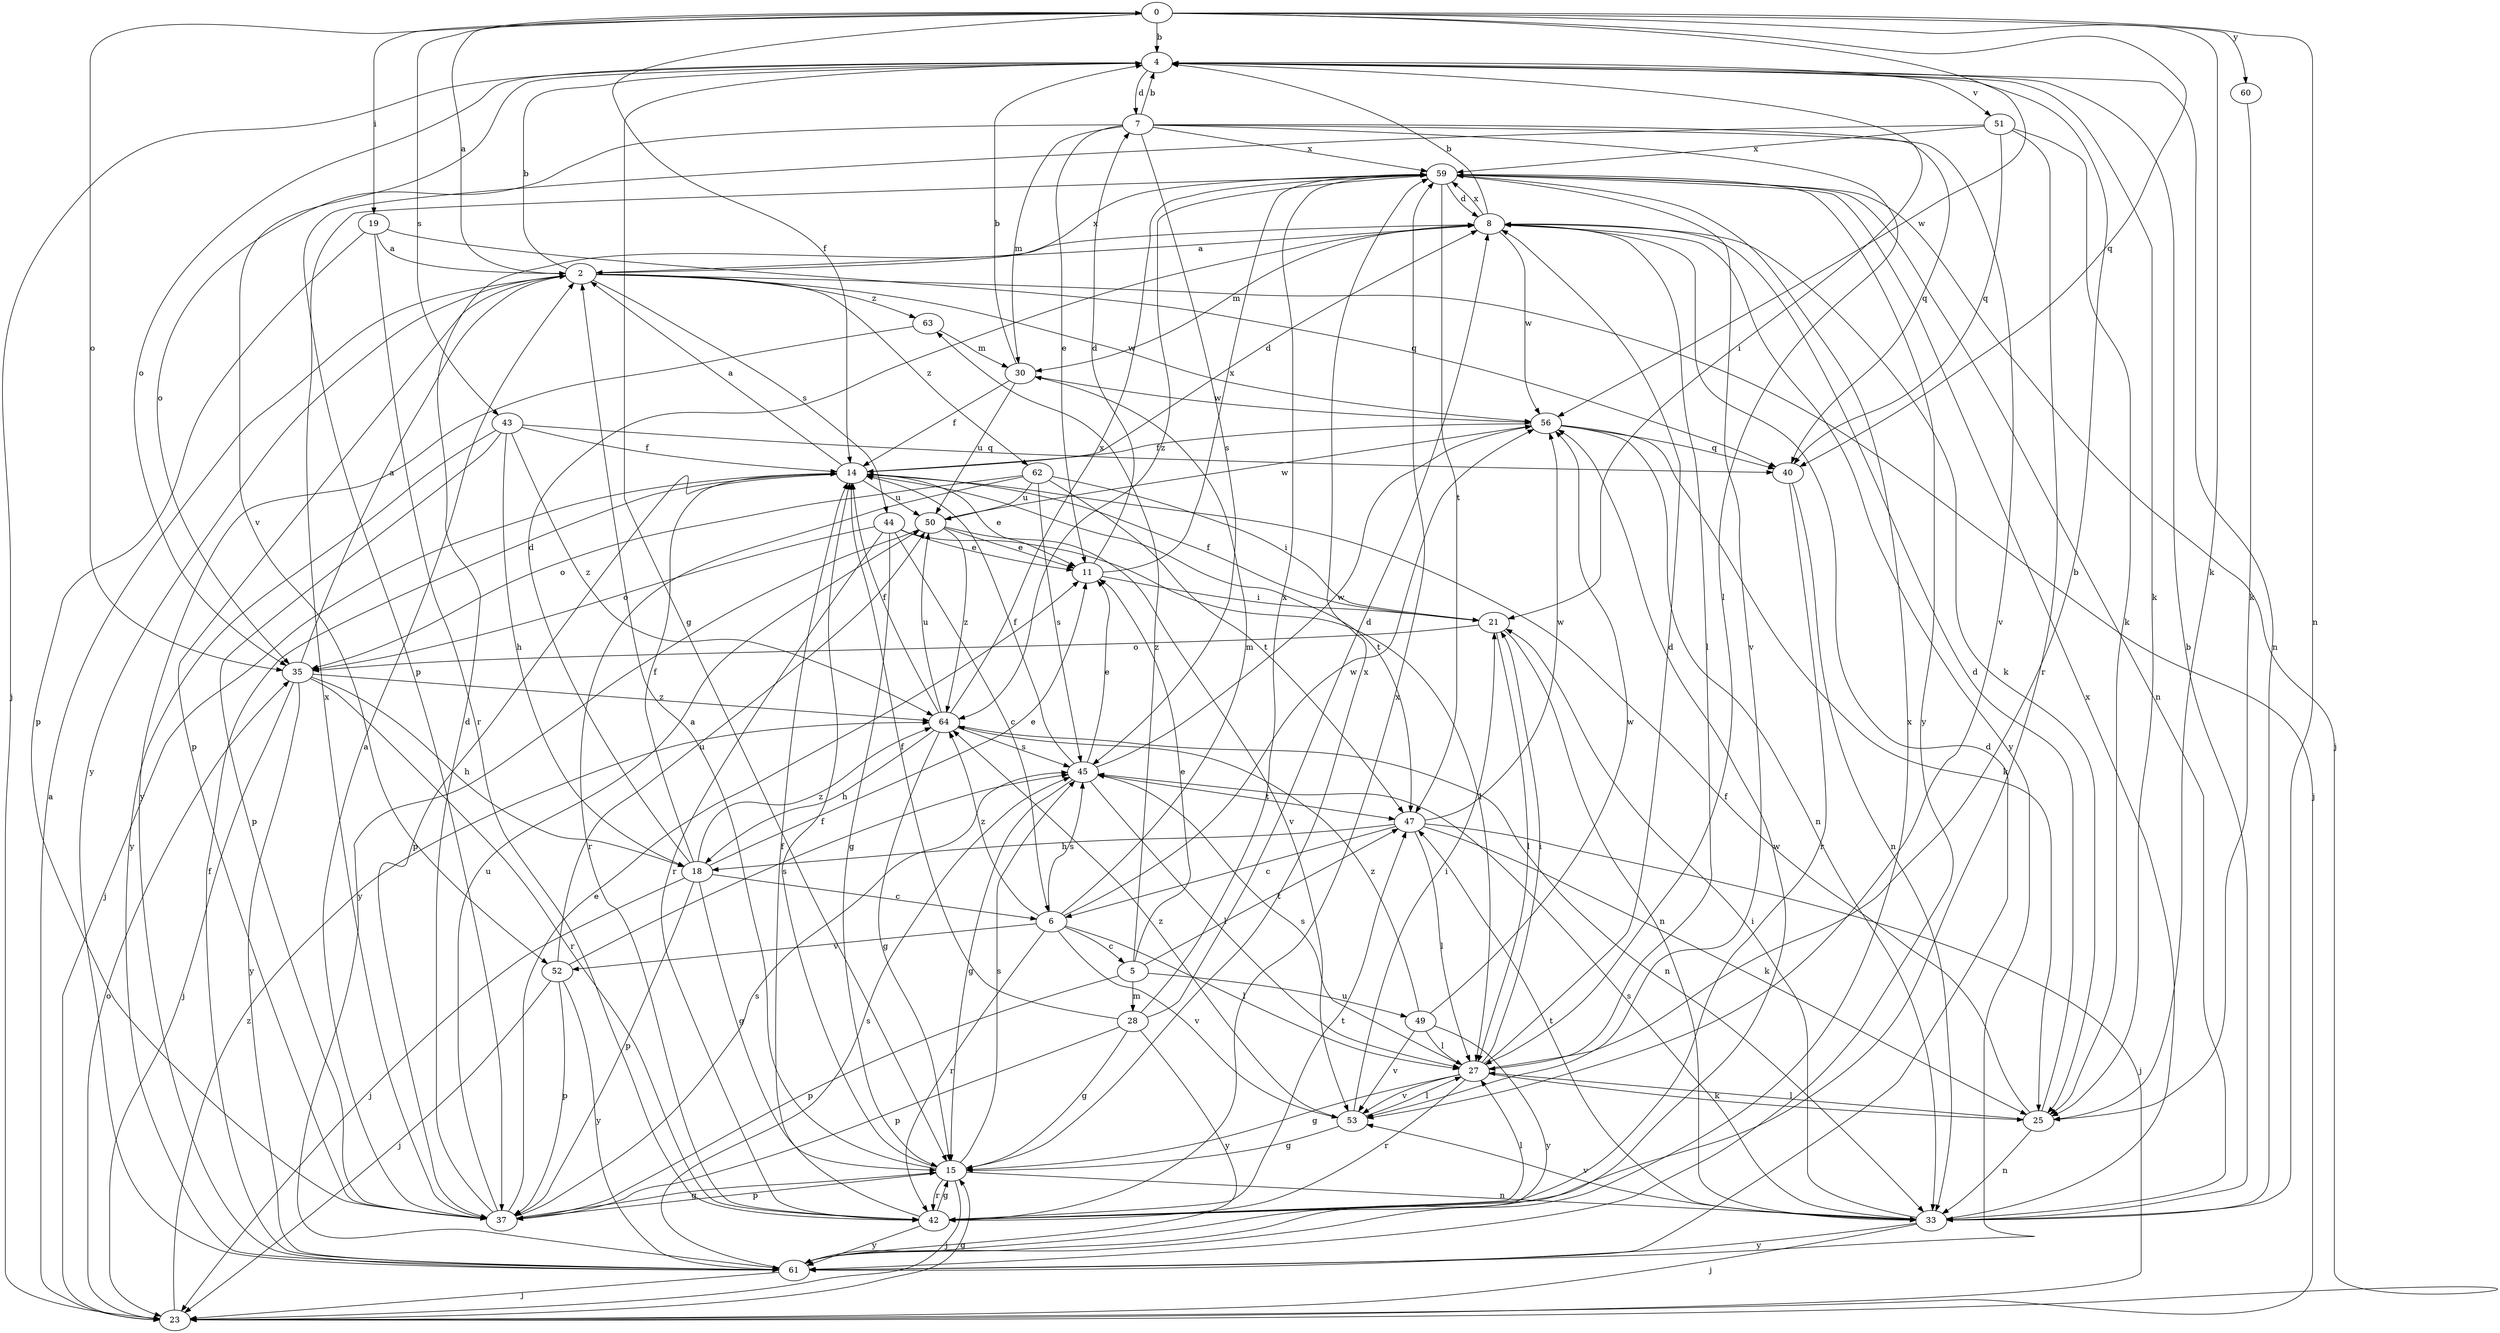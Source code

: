 strict digraph  {
0;
2;
4;
5;
6;
7;
8;
11;
14;
15;
18;
19;
21;
23;
25;
27;
28;
30;
33;
35;
37;
40;
42;
43;
44;
45;
47;
49;
50;
51;
52;
53;
56;
59;
60;
61;
62;
63;
64;
0 -> 4  [label=b];
0 -> 14  [label=f];
0 -> 19  [label=i];
0 -> 25  [label=k];
0 -> 33  [label=n];
0 -> 35  [label=o];
0 -> 40  [label=q];
0 -> 43  [label=s];
0 -> 56  [label=w];
0 -> 60  [label=y];
2 -> 0  [label=a];
2 -> 4  [label=b];
2 -> 23  [label=j];
2 -> 37  [label=p];
2 -> 44  [label=s];
2 -> 56  [label=w];
2 -> 59  [label=x];
2 -> 61  [label=y];
2 -> 62  [label=z];
2 -> 63  [label=z];
4 -> 7  [label=d];
4 -> 15  [label=g];
4 -> 21  [label=i];
4 -> 23  [label=j];
4 -> 25  [label=k];
4 -> 33  [label=n];
4 -> 35  [label=o];
4 -> 51  [label=v];
4 -> 52  [label=v];
5 -> 11  [label=e];
5 -> 28  [label=m];
5 -> 37  [label=p];
5 -> 47  [label=t];
5 -> 49  [label=u];
5 -> 63  [label=z];
6 -> 5  [label=c];
6 -> 27  [label=l];
6 -> 30  [label=m];
6 -> 42  [label=r];
6 -> 45  [label=s];
6 -> 52  [label=v];
6 -> 53  [label=v];
6 -> 56  [label=w];
6 -> 64  [label=z];
7 -> 4  [label=b];
7 -> 11  [label=e];
7 -> 27  [label=l];
7 -> 30  [label=m];
7 -> 35  [label=o];
7 -> 40  [label=q];
7 -> 45  [label=s];
7 -> 53  [label=v];
7 -> 59  [label=x];
8 -> 2  [label=a];
8 -> 4  [label=b];
8 -> 25  [label=k];
8 -> 27  [label=l];
8 -> 30  [label=m];
8 -> 56  [label=w];
8 -> 59  [label=x];
8 -> 61  [label=y];
11 -> 7  [label=d];
11 -> 21  [label=i];
11 -> 59  [label=x];
14 -> 2  [label=a];
14 -> 8  [label=d];
14 -> 11  [label=e];
14 -> 23  [label=j];
14 -> 37  [label=p];
14 -> 47  [label=t];
14 -> 50  [label=u];
15 -> 2  [label=a];
15 -> 14  [label=f];
15 -> 23  [label=j];
15 -> 33  [label=n];
15 -> 37  [label=p];
15 -> 42  [label=r];
15 -> 45  [label=s];
15 -> 59  [label=x];
18 -> 6  [label=c];
18 -> 8  [label=d];
18 -> 11  [label=e];
18 -> 14  [label=f];
18 -> 15  [label=g];
18 -> 23  [label=j];
18 -> 37  [label=p];
18 -> 64  [label=z];
19 -> 2  [label=a];
19 -> 37  [label=p];
19 -> 40  [label=q];
19 -> 42  [label=r];
21 -> 14  [label=f];
21 -> 27  [label=l];
21 -> 33  [label=n];
21 -> 35  [label=o];
23 -> 2  [label=a];
23 -> 15  [label=g];
23 -> 35  [label=o];
23 -> 64  [label=z];
25 -> 8  [label=d];
25 -> 14  [label=f];
25 -> 27  [label=l];
25 -> 33  [label=n];
27 -> 4  [label=b];
27 -> 8  [label=d];
27 -> 15  [label=g];
27 -> 21  [label=i];
27 -> 25  [label=k];
27 -> 42  [label=r];
27 -> 45  [label=s];
27 -> 53  [label=v];
28 -> 8  [label=d];
28 -> 14  [label=f];
28 -> 15  [label=g];
28 -> 37  [label=p];
28 -> 59  [label=x];
28 -> 61  [label=y];
30 -> 4  [label=b];
30 -> 14  [label=f];
30 -> 50  [label=u];
30 -> 56  [label=w];
33 -> 4  [label=b];
33 -> 21  [label=i];
33 -> 23  [label=j];
33 -> 45  [label=s];
33 -> 47  [label=t];
33 -> 53  [label=v];
33 -> 59  [label=x];
33 -> 61  [label=y];
35 -> 2  [label=a];
35 -> 18  [label=h];
35 -> 23  [label=j];
35 -> 42  [label=r];
35 -> 61  [label=y];
35 -> 64  [label=z];
37 -> 2  [label=a];
37 -> 8  [label=d];
37 -> 11  [label=e];
37 -> 15  [label=g];
37 -> 45  [label=s];
37 -> 50  [label=u];
37 -> 59  [label=x];
40 -> 33  [label=n];
40 -> 42  [label=r];
42 -> 14  [label=f];
42 -> 15  [label=g];
42 -> 27  [label=l];
42 -> 47  [label=t];
42 -> 59  [label=x];
42 -> 61  [label=y];
43 -> 14  [label=f];
43 -> 18  [label=h];
43 -> 37  [label=p];
43 -> 40  [label=q];
43 -> 61  [label=y];
43 -> 64  [label=z];
44 -> 6  [label=c];
44 -> 11  [label=e];
44 -> 15  [label=g];
44 -> 27  [label=l];
44 -> 35  [label=o];
44 -> 42  [label=r];
45 -> 11  [label=e];
45 -> 14  [label=f];
45 -> 15  [label=g];
45 -> 27  [label=l];
45 -> 47  [label=t];
45 -> 56  [label=w];
47 -> 6  [label=c];
47 -> 18  [label=h];
47 -> 23  [label=j];
47 -> 25  [label=k];
47 -> 27  [label=l];
47 -> 56  [label=w];
49 -> 27  [label=l];
49 -> 53  [label=v];
49 -> 56  [label=w];
49 -> 61  [label=y];
49 -> 64  [label=z];
50 -> 11  [label=e];
50 -> 53  [label=v];
50 -> 56  [label=w];
50 -> 61  [label=y];
50 -> 64  [label=z];
51 -> 25  [label=k];
51 -> 37  [label=p];
51 -> 40  [label=q];
51 -> 42  [label=r];
51 -> 59  [label=x];
52 -> 23  [label=j];
52 -> 37  [label=p];
52 -> 45  [label=s];
52 -> 50  [label=u];
52 -> 61  [label=y];
53 -> 15  [label=g];
53 -> 21  [label=i];
53 -> 27  [label=l];
53 -> 64  [label=z];
56 -> 14  [label=f];
56 -> 25  [label=k];
56 -> 33  [label=n];
56 -> 40  [label=q];
59 -> 8  [label=d];
59 -> 23  [label=j];
59 -> 33  [label=n];
59 -> 47  [label=t];
59 -> 53  [label=v];
59 -> 61  [label=y];
59 -> 64  [label=z];
60 -> 25  [label=k];
61 -> 8  [label=d];
61 -> 14  [label=f];
61 -> 23  [label=j];
61 -> 45  [label=s];
61 -> 56  [label=w];
61 -> 59  [label=x];
62 -> 21  [label=i];
62 -> 35  [label=o];
62 -> 42  [label=r];
62 -> 45  [label=s];
62 -> 47  [label=t];
62 -> 50  [label=u];
63 -> 30  [label=m];
63 -> 61  [label=y];
64 -> 14  [label=f];
64 -> 15  [label=g];
64 -> 18  [label=h];
64 -> 33  [label=n];
64 -> 45  [label=s];
64 -> 50  [label=u];
64 -> 59  [label=x];
}
